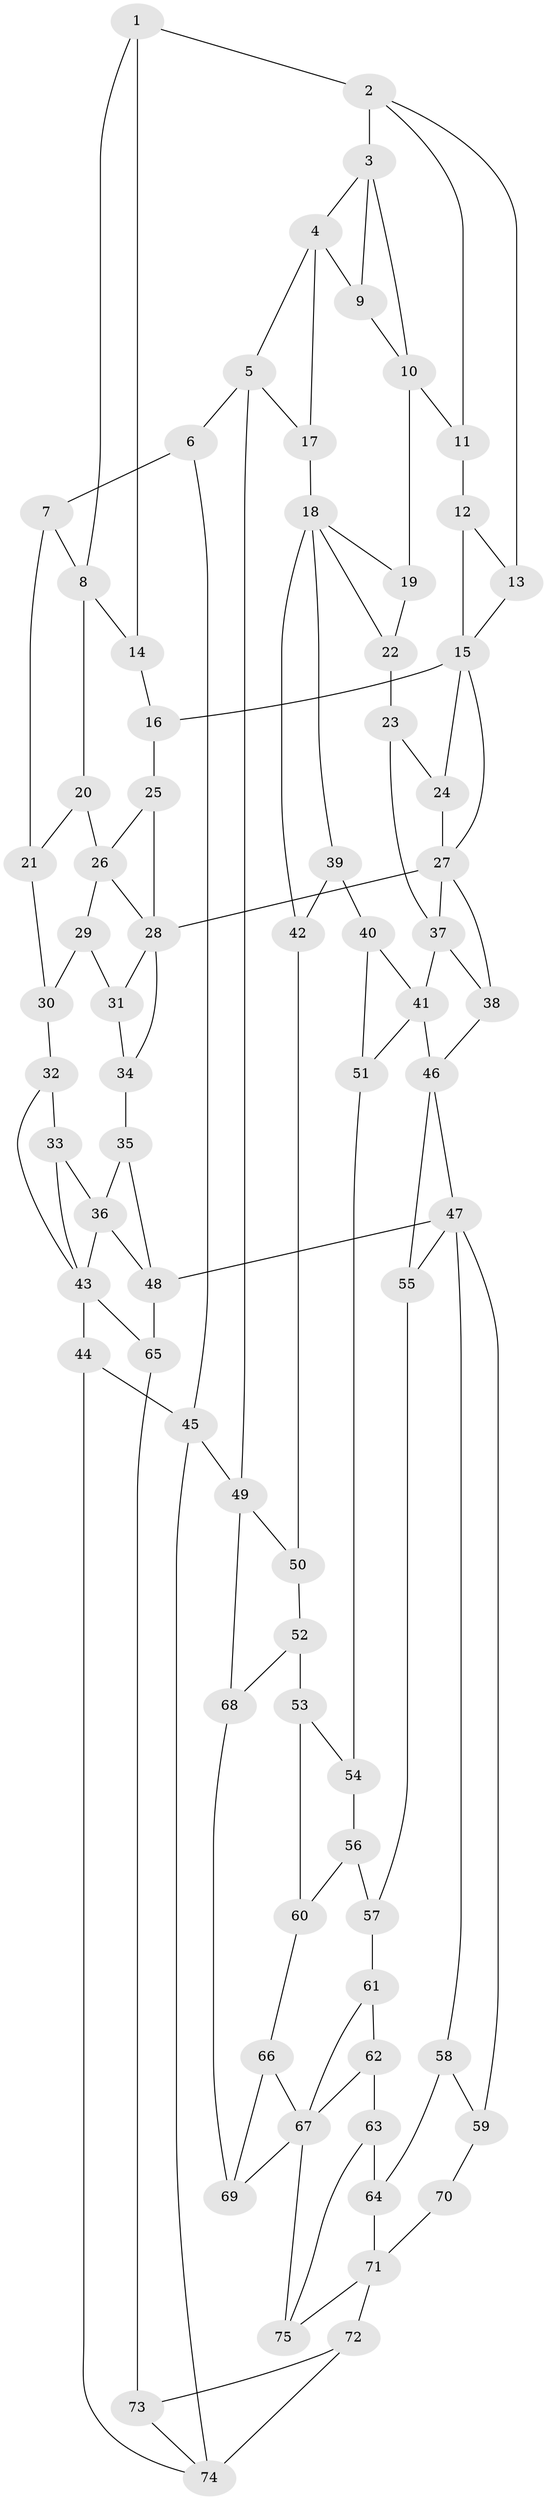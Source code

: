 // original degree distribution, {3: 0.013333333333333334, 4: 0.23333333333333334, 6: 0.22, 5: 0.5333333333333333}
// Generated by graph-tools (version 1.1) at 2025/38/03/09/25 02:38:44]
// undirected, 75 vertices, 127 edges
graph export_dot {
graph [start="1"]
  node [color=gray90,style=filled];
  1;
  2;
  3;
  4;
  5;
  6;
  7;
  8;
  9;
  10;
  11;
  12;
  13;
  14;
  15;
  16;
  17;
  18;
  19;
  20;
  21;
  22;
  23;
  24;
  25;
  26;
  27;
  28;
  29;
  30;
  31;
  32;
  33;
  34;
  35;
  36;
  37;
  38;
  39;
  40;
  41;
  42;
  43;
  44;
  45;
  46;
  47;
  48;
  49;
  50;
  51;
  52;
  53;
  54;
  55;
  56;
  57;
  58;
  59;
  60;
  61;
  62;
  63;
  64;
  65;
  66;
  67;
  68;
  69;
  70;
  71;
  72;
  73;
  74;
  75;
  1 -- 2 [weight=2.0];
  1 -- 8 [weight=1.0];
  1 -- 14 [weight=2.0];
  2 -- 3 [weight=2.0];
  2 -- 11 [weight=1.0];
  2 -- 13 [weight=1.0];
  3 -- 4 [weight=1.0];
  3 -- 9 [weight=2.0];
  3 -- 10 [weight=1.0];
  4 -- 5 [weight=1.0];
  4 -- 9 [weight=3.0];
  4 -- 17 [weight=1.0];
  5 -- 6 [weight=1.0];
  5 -- 17 [weight=1.0];
  5 -- 49 [weight=1.0];
  6 -- 7 [weight=2.0];
  6 -- 45 [weight=1.0];
  7 -- 8 [weight=1.0];
  7 -- 21 [weight=2.0];
  8 -- 14 [weight=1.0];
  8 -- 20 [weight=1.0];
  9 -- 10 [weight=1.0];
  10 -- 11 [weight=1.0];
  10 -- 19 [weight=1.0];
  11 -- 12 [weight=1.0];
  12 -- 13 [weight=1.0];
  12 -- 15 [weight=1.0];
  13 -- 15 [weight=1.0];
  14 -- 16 [weight=1.0];
  15 -- 16 [weight=1.0];
  15 -- 24 [weight=1.0];
  15 -- 27 [weight=1.0];
  16 -- 25 [weight=1.0];
  17 -- 18 [weight=2.0];
  18 -- 19 [weight=1.0];
  18 -- 22 [weight=1.0];
  18 -- 39 [weight=1.0];
  18 -- 42 [weight=1.0];
  19 -- 22 [weight=1.0];
  20 -- 21 [weight=1.0];
  20 -- 26 [weight=2.0];
  21 -- 30 [weight=2.0];
  22 -- 23 [weight=1.0];
  23 -- 24 [weight=1.0];
  23 -- 37 [weight=1.0];
  24 -- 27 [weight=1.0];
  25 -- 26 [weight=1.0];
  25 -- 28 [weight=1.0];
  26 -- 28 [weight=1.0];
  26 -- 29 [weight=1.0];
  27 -- 28 [weight=2.0];
  27 -- 37 [weight=1.0];
  27 -- 38 [weight=1.0];
  28 -- 31 [weight=1.0];
  28 -- 34 [weight=1.0];
  29 -- 30 [weight=2.0];
  29 -- 31 [weight=1.0];
  30 -- 32 [weight=2.0];
  31 -- 34 [weight=1.0];
  32 -- 33 [weight=3.0];
  32 -- 43 [weight=1.0];
  33 -- 36 [weight=2.0];
  33 -- 43 [weight=1.0];
  34 -- 35 [weight=1.0];
  35 -- 36 [weight=1.0];
  35 -- 48 [weight=1.0];
  36 -- 43 [weight=1.0];
  36 -- 48 [weight=1.0];
  37 -- 38 [weight=1.0];
  37 -- 41 [weight=2.0];
  38 -- 46 [weight=1.0];
  39 -- 40 [weight=1.0];
  39 -- 42 [weight=1.0];
  40 -- 41 [weight=1.0];
  40 -- 51 [weight=1.0];
  41 -- 46 [weight=2.0];
  41 -- 51 [weight=1.0];
  42 -- 50 [weight=1.0];
  43 -- 44 [weight=1.0];
  43 -- 65 [weight=1.0];
  44 -- 45 [weight=1.0];
  44 -- 74 [weight=1.0];
  45 -- 49 [weight=1.0];
  45 -- 74 [weight=1.0];
  46 -- 47 [weight=1.0];
  46 -- 55 [weight=1.0];
  47 -- 48 [weight=2.0];
  47 -- 55 [weight=1.0];
  47 -- 58 [weight=1.0];
  47 -- 59 [weight=1.0];
  48 -- 65 [weight=1.0];
  49 -- 50 [weight=1.0];
  49 -- 68 [weight=1.0];
  50 -- 52 [weight=1.0];
  51 -- 54 [weight=1.0];
  52 -- 53 [weight=4.0];
  52 -- 68 [weight=1.0];
  53 -- 54 [weight=1.0];
  53 -- 60 [weight=1.0];
  54 -- 56 [weight=1.0];
  55 -- 57 [weight=1.0];
  56 -- 57 [weight=1.0];
  56 -- 60 [weight=1.0];
  57 -- 61 [weight=1.0];
  58 -- 59 [weight=1.0];
  58 -- 64 [weight=1.0];
  59 -- 70 [weight=1.0];
  60 -- 66 [weight=1.0];
  61 -- 62 [weight=1.0];
  61 -- 67 [weight=1.0];
  62 -- 63 [weight=3.0];
  62 -- 67 [weight=2.0];
  63 -- 64 [weight=2.0];
  63 -- 75 [weight=1.0];
  64 -- 71 [weight=1.0];
  65 -- 73 [weight=1.0];
  66 -- 67 [weight=1.0];
  66 -- 69 [weight=1.0];
  67 -- 69 [weight=1.0];
  67 -- 75 [weight=1.0];
  68 -- 69 [weight=1.0];
  70 -- 71 [weight=2.0];
  71 -- 72 [weight=2.0];
  71 -- 75 [weight=1.0];
  72 -- 73 [weight=1.0];
  72 -- 74 [weight=3.0];
  73 -- 74 [weight=1.0];
}
